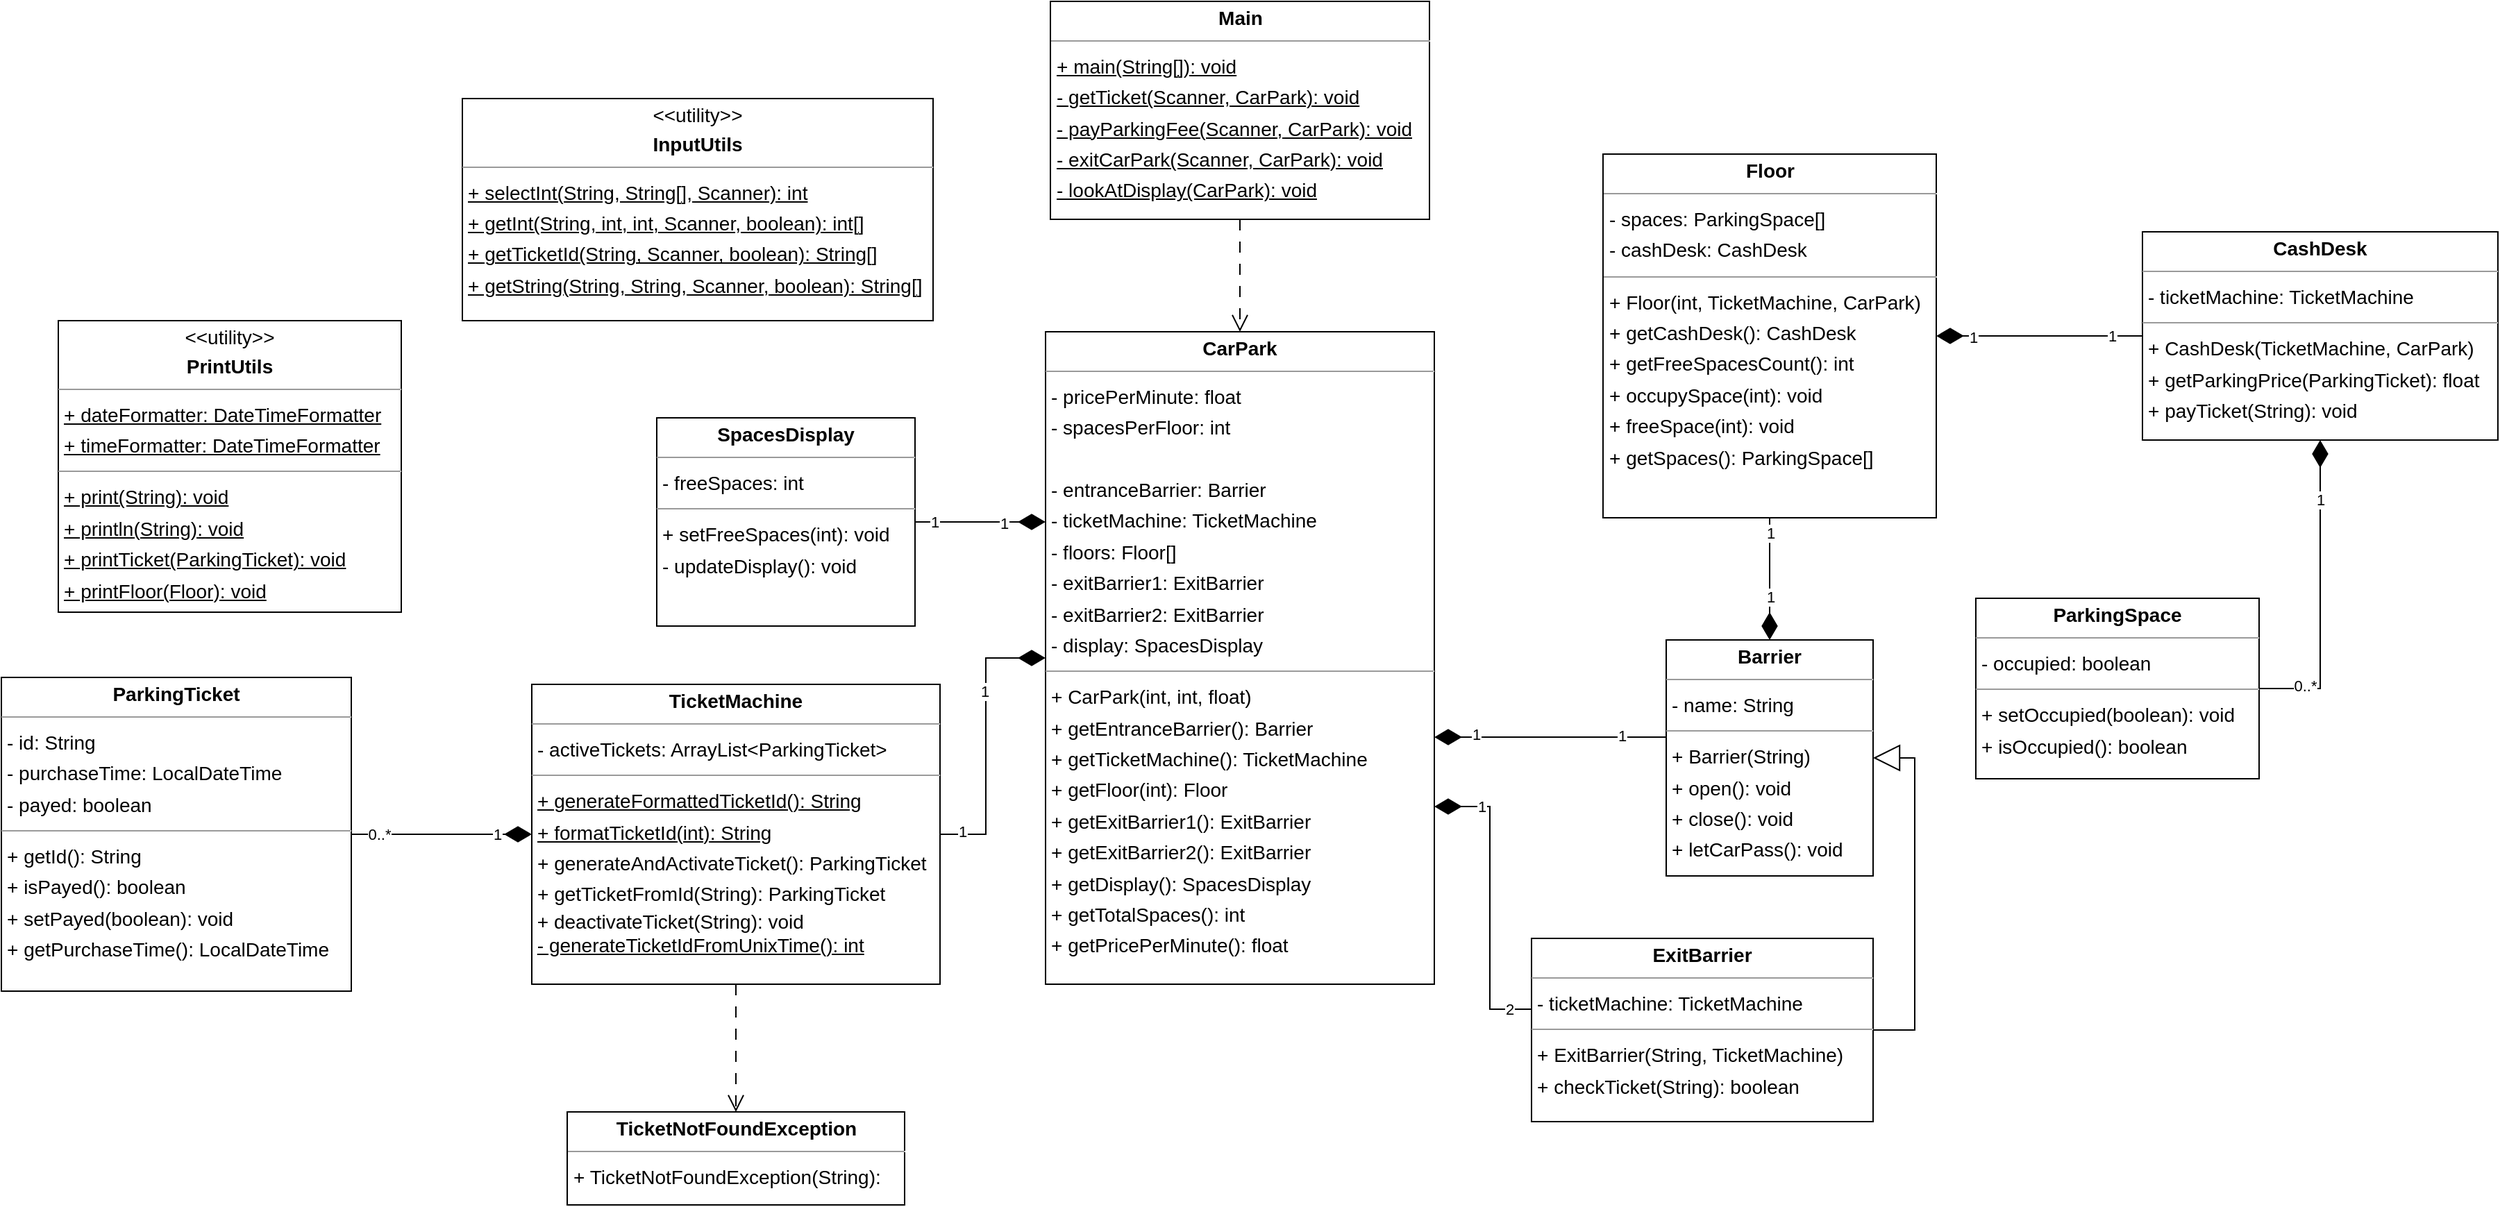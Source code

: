 <mxfile version="24.7.7">
  <diagram id="WN4tLgsPIc9OiVL17lst" name="Page-1">
    <mxGraphModel dx="5208" dy="-202" grid="1" gridSize="10" guides="1" tooltips="1" connect="1" arrows="1" fold="1" page="0" pageScale="1" pageWidth="1169" pageHeight="827" background="none" math="0" shadow="0">
      <root>
        <mxCell id="0" />
        <mxCell id="1" parent="0" />
        <mxCell id="eDhFl0skWlGEbIqsnFKC-6" style="edgeStyle=orthogonalEdgeStyle;rounded=0;orthogonalLoop=1;jettySize=auto;html=1;entryX=1;entryY=0.5;entryDx=0;entryDy=0;endArrow=none;endFill=0;startArrow=diamondThin;startFill=1;startSize=17;" parent="1" source="node8" target="node5" edge="1">
          <mxGeometry relative="1" as="geometry" />
        </mxCell>
        <mxCell id="fps_wv50eOaYFlaruQRv-3" value="1" style="edgeLabel;html=1;align=center;verticalAlign=middle;resizable=0;points=[];" parent="eDhFl0skWlGEbIqsnFKC-6" vertex="1" connectable="0">
          <mxGeometry x="0.703" y="-2" relative="1" as="geometry">
            <mxPoint x="-14" as="offset" />
          </mxGeometry>
        </mxCell>
        <mxCell id="fps_wv50eOaYFlaruQRv-4" value="1" style="edgeLabel;html=1;align=center;verticalAlign=middle;resizable=0;points=[];" parent="eDhFl0skWlGEbIqsnFKC-6" vertex="1" connectable="0">
          <mxGeometry x="-0.34" y="-1" relative="1" as="geometry">
            <mxPoint as="offset" />
          </mxGeometry>
        </mxCell>
        <mxCell id="eDhFl0skWlGEbIqsnFKC-8" style="edgeStyle=orthogonalEdgeStyle;rounded=0;orthogonalLoop=1;jettySize=auto;html=1;entryX=0;entryY=0.5;entryDx=0;entryDy=0;endArrow=none;endFill=0;startArrow=diamondThin;startFill=1;startSize=17;" parent="1" source="node8" target="node1" edge="1">
          <mxGeometry relative="1" as="geometry">
            <Array as="points">
              <mxPoint x="-1650" y="2410" />
              <mxPoint x="-1650" y="2556" />
            </Array>
          </mxGeometry>
        </mxCell>
        <mxCell id="eDhFl0skWlGEbIqsnFKC-12" value="1" style="edgeLabel;html=1;align=center;verticalAlign=middle;resizable=0;points=[];" parent="eDhFl0skWlGEbIqsnFKC-8" vertex="1" connectable="0">
          <mxGeometry x="-0.708" relative="1" as="geometry">
            <mxPoint as="offset" />
          </mxGeometry>
        </mxCell>
        <mxCell id="fps_wv50eOaYFlaruQRv-31" value="2" style="edgeLabel;html=1;align=center;verticalAlign=middle;resizable=0;points=[];" parent="eDhFl0skWlGEbIqsnFKC-8" vertex="1" connectable="0">
          <mxGeometry x="0.651" y="-2" relative="1" as="geometry">
            <mxPoint x="9" y="-2" as="offset" />
          </mxGeometry>
        </mxCell>
        <mxCell id="fps_wv50eOaYFlaruQRv-7" style="edgeStyle=orthogonalEdgeStyle;rounded=0;orthogonalLoop=1;jettySize=auto;html=1;entryX=0.5;entryY=1;entryDx=0;entryDy=0;endArrow=none;endFill=0;startArrow=diamondThin;startFill=1;startSize=17;" parent="1" source="node10" target="node11" edge="1">
          <mxGeometry relative="1" as="geometry" />
        </mxCell>
        <mxCell id="fps_wv50eOaYFlaruQRv-10" value="1" style="edgeLabel;html=1;align=center;verticalAlign=middle;resizable=0;points=[];" parent="fps_wv50eOaYFlaruQRv-7" vertex="1" connectable="0">
          <mxGeometry x="0.904" y="-1" relative="1" as="geometry">
            <mxPoint x="-1" y="7" as="offset" />
          </mxGeometry>
        </mxCell>
        <mxCell id="MH4GTBdyqmfmw-JcOHtO-2" value="1" style="edgeLabel;html=1;align=center;verticalAlign=middle;resizable=0;points=[];" vertex="1" connectable="0" parent="fps_wv50eOaYFlaruQRv-7">
          <mxGeometry x="-0.295" relative="1" as="geometry">
            <mxPoint as="offset" />
          </mxGeometry>
        </mxCell>
        <mxCell id="fps_wv50eOaYFlaruQRv-17" style="edgeStyle=orthogonalEdgeStyle;rounded=0;orthogonalLoop=1;jettySize=auto;html=1;endArrow=none;endFill=0;startArrow=diamondThin;startFill=1;startSize=17;" parent="1" source="node8" target="node4" edge="1">
          <mxGeometry relative="1" as="geometry">
            <Array as="points">
              <mxPoint x="-2000" y="2205" />
              <mxPoint x="-2000" y="2205" />
            </Array>
          </mxGeometry>
        </mxCell>
        <mxCell id="fps_wv50eOaYFlaruQRv-18" value="1" style="edgeLabel;html=1;align=center;verticalAlign=middle;resizable=0;points=[];" parent="fps_wv50eOaYFlaruQRv-17" vertex="1" connectable="0">
          <mxGeometry x="-0.357" y="1" relative="1" as="geometry">
            <mxPoint as="offset" />
          </mxGeometry>
        </mxCell>
        <mxCell id="fps_wv50eOaYFlaruQRv-19" value="1" style="edgeLabel;html=1;align=center;verticalAlign=middle;resizable=0;points=[];" parent="fps_wv50eOaYFlaruQRv-17" vertex="1" connectable="0">
          <mxGeometry x="0.712" relative="1" as="geometry">
            <mxPoint as="offset" />
          </mxGeometry>
        </mxCell>
        <mxCell id="node8" value="&lt;p style=&quot;margin:0px;margin-top:4px;text-align:center;&quot;&gt;&lt;b&gt;CarPark&lt;/b&gt;&lt;/p&gt;&lt;hr size=&quot;1&quot;&gt;&lt;p style=&quot;margin:0 0 0 4px;line-height:1.6;&quot;&gt;&lt;/p&gt;&lt;p style=&quot;margin:0 0 0 4px;line-height:1.6;&quot;&gt;- pricePerMinute: float&lt;/p&gt;&lt;p style=&quot;margin:0 0 0 4px;line-height:1.6;&quot;&gt;- spacesPerFloor: int&lt;/p&gt;&lt;p style=&quot;margin:0 0 0 4px;line-height:1.6;&quot;&gt;&lt;br&gt;&lt;/p&gt;&lt;p style=&quot;margin:0 0 0 4px;line-height:1.6;&quot;&gt;- entranceBarrier: Barrier&lt;/p&gt;&lt;p style=&quot;margin:0 0 0 4px;line-height:1.6;&quot;&gt;- ticketMachine: TicketMachine&lt;/p&gt;&lt;p style=&quot;margin:0 0 0 4px;line-height:1.6;&quot;&gt;- floors: Floor[]&lt;/p&gt;&lt;p style=&quot;margin:0 0 0 4px;line-height:1.6;&quot;&gt;- exitBarrier1: ExitBarrier&lt;/p&gt;&lt;p style=&quot;margin:0 0 0 4px;line-height:1.6;&quot;&gt;- exitBarrier2: ExitBarrier&lt;/p&gt;&lt;p style=&quot;margin:0 0 0 4px;line-height:1.6;&quot;&gt;- display: SpacesDisplay&lt;/p&gt;&lt;hr size=&quot;1&quot;&gt;&lt;p style=&quot;margin:0 0 0 4px;line-height:1.6;&quot;&gt;+ CarPark(int, int, float)&lt;/p&gt;&lt;p style=&quot;margin:0 0 0 4px;line-height:1.6;&quot;&gt;+ getEntranceBarrier(): Barrier&lt;/p&gt;&lt;p style=&quot;margin:0 0 0 4px;line-height:1.6;&quot;&gt;+ getTicketMachine(): TicketMachine&lt;/p&gt;&lt;p style=&quot;margin:0 0 0 4px;line-height:1.6;&quot;&gt;+ getFloor(int): Floor&lt;/p&gt;&lt;p style=&quot;margin:0 0 0 4px;line-height:1.6;&quot;&gt;+ getExitBarrier1(): ExitBarrier&lt;/p&gt;&lt;p style=&quot;margin:0 0 0 4px;line-height:1.6;&quot;&gt;+ getExitBarrier2(): ExitBarrier&lt;/p&gt;&lt;p style=&quot;margin:0 0 0 4px;line-height:1.6;&quot;&gt;+ getDisplay(): SpacesDisplay&lt;/p&gt;&lt;p style=&quot;margin:0 0 0 4px;line-height:1.6;&quot;&gt;+ getTotalSpaces(): int&lt;/p&gt;&lt;p style=&quot;margin:0 0 0 4px;line-height:1.6;&quot;&gt;+ getPricePerMinute(): float&lt;/p&gt;" style="verticalAlign=top;align=left;overflow=fill;fontSize=14;fontFamily=Helvetica;html=1;rounded=0;shadow=0;comic=0;labelBackgroundColor=none;strokeWidth=1;" parent="1" vertex="1">
          <mxGeometry x="-1970" y="2068" width="280" height="470" as="geometry" />
        </mxCell>
        <mxCell id="MpRvDz_S4he8FaEKzWim-2" style="edgeStyle=orthogonalEdgeStyle;rounded=0;orthogonalLoop=1;jettySize=auto;html=1;entryX=1;entryY=0.5;entryDx=0;entryDy=0;endArrow=block;endFill=0;endSize=17;exitX=1;exitY=0.5;exitDx=0;exitDy=0;" parent="1" source="node1" target="node10" edge="1">
          <mxGeometry relative="1" as="geometry" />
        </mxCell>
        <mxCell id="node1" value="&lt;p style=&quot;margin:0px;margin-top:4px;text-align:center;&quot;&gt;&lt;b&gt;ExitBarrier&lt;/b&gt;&lt;/p&gt;&lt;hr size=&quot;1&quot;&gt;&lt;p style=&quot;margin:0 0 0 4px;line-height:1.6;&quot;&gt;&lt;/p&gt;&lt;p style=&quot;margin:0 0 0 4px;line-height:1.6;&quot;&gt;- ticketMachine: TicketMachine&lt;/p&gt;&lt;hr size=&quot;1&quot;&gt;&lt;p style=&quot;margin:0 0 0 4px;line-height:1.6;&quot;&gt;+ ExitBarrier(String, TicketMachine)&lt;/p&gt;&lt;p style=&quot;margin:0 0 0 4px;line-height:1.6;&quot;&gt;+ checkTicket(String): boolean&lt;/p&gt;" style="verticalAlign=top;align=left;overflow=fill;fontSize=14;fontFamily=Helvetica;html=1;rounded=0;shadow=0;comic=0;labelBackgroundColor=none;strokeWidth=1;" parent="1" vertex="1">
          <mxGeometry x="-1620" y="2505" width="246" height="132" as="geometry" />
        </mxCell>
        <mxCell id="MpRvDz_S4he8FaEKzWim-3" style="edgeStyle=orthogonalEdgeStyle;rounded=0;orthogonalLoop=1;jettySize=auto;html=1;entryX=1;entryY=0.5;entryDx=0;entryDy=0;startArrow=diamondThin;startFill=1;startSize=17;endArrow=none;endFill=0;" parent="1" source="node9" target="node12" edge="1">
          <mxGeometry relative="1" as="geometry" />
        </mxCell>
        <mxCell id="MpRvDz_S4he8FaEKzWim-5" value="0..*" style="edgeLabel;html=1;align=center;verticalAlign=middle;resizable=0;points=[];" parent="MpRvDz_S4he8FaEKzWim-3" vertex="1" connectable="0">
          <mxGeometry x="0.71" y="-1" relative="1" as="geometry">
            <mxPoint y="-1" as="offset" />
          </mxGeometry>
        </mxCell>
        <mxCell id="fps_wv50eOaYFlaruQRv-30" value="1" style="edgeLabel;html=1;align=center;verticalAlign=middle;resizable=0;points=[];" parent="MpRvDz_S4he8FaEKzWim-3" vertex="1" connectable="0">
          <mxGeometry x="-0.617" relative="1" as="geometry">
            <mxPoint as="offset" />
          </mxGeometry>
        </mxCell>
        <mxCell id="node11" value="&lt;p style=&quot;margin:0px;margin-top:4px;text-align:center;&quot;&gt;&lt;b&gt;Floor&lt;/b&gt;&lt;/p&gt;&lt;hr size=&quot;1&quot;&gt;&lt;p style=&quot;margin:0 0 0 4px;line-height:1.6;&quot;&gt;- spaces: ParkingSpace[]&lt;br&gt;- cashDesk: CashDesk&lt;/p&gt;&lt;hr size=&quot;1&quot;&gt;&lt;p style=&quot;margin:0 0 0 4px;line-height:1.6;&quot;&gt;+ Floor(int, TicketMachine, CarPark)&lt;br&gt;&lt;/p&gt;&lt;p style=&quot;margin:0 0 0 4px;line-height:1.6;&quot;&gt;+ getCashDesk(): CashDesk&lt;br&gt;+ getFreeSpacesCount(): int&lt;br&gt;+ occupySpace(int): void&lt;br&gt;+ freeSpace(int): void&lt;br&gt;+ getSpaces(): ParkingSpace[]&lt;/p&gt;" style="verticalAlign=top;align=left;overflow=fill;fontSize=14;fontFamily=Helvetica;html=1;rounded=0;shadow=0;comic=0;labelBackgroundColor=none;strokeWidth=1;" parent="1" vertex="1">
          <mxGeometry x="-1568.5" y="1940" width="240" height="262" as="geometry" />
        </mxCell>
        <mxCell id="node7" value="&lt;p style=&quot;margin:0px;margin-top:4px;text-align:center;&quot;&gt;&amp;lt;&amp;lt;utility&amp;gt;&amp;gt;&lt;/p&gt;&lt;p style=&quot;margin:0px;margin-top:4px;text-align:center;&quot;&gt;&lt;b&gt;InputUtils&lt;/b&gt;&lt;/p&gt;&lt;hr size=&quot;1&quot;&gt;&lt;p style=&quot;margin:0 0 0 4px;line-height:1.6;&quot;&gt;&lt;u&gt;+ selectInt(String, String[], Scanner): int&lt;/u&gt;&lt;/p&gt;&lt;p style=&quot;margin:0 0 0 4px;line-height:1.6;&quot;&gt;&lt;u&gt;+ getInt(String, int, int, Scanner, boolean): int[]&lt;br&gt;&lt;/u&gt;&lt;/p&gt;&lt;p style=&quot;margin:0 0 0 4px;line-height:1.6;&quot;&gt;&lt;u&gt;+ getTicketId(String, Scanner, boolean): String[]&lt;br&gt;+ getString(String, String, Scanner, boolean): String[]&lt;/u&gt;&lt;br&gt;&lt;/p&gt;" style="verticalAlign=top;align=left;overflow=fill;fontSize=14;fontFamily=Helvetica;html=1;rounded=0;shadow=0;comic=0;labelBackgroundColor=none;strokeWidth=1;" parent="1" vertex="1">
          <mxGeometry x="-2390" y="1900" width="339" height="160" as="geometry" />
        </mxCell>
        <mxCell id="fps_wv50eOaYFlaruQRv-13" style="edgeStyle=orthogonalEdgeStyle;rounded=0;orthogonalLoop=1;jettySize=auto;html=1;endArrow=open;endFill=0;endSize=10;dashed=1;dashPattern=8 8;" parent="1" source="node0" target="node8" edge="1">
          <mxGeometry relative="1" as="geometry" />
        </mxCell>
        <mxCell id="node0" value="&lt;p style=&quot;margin:0px;margin-top:4px;text-align:center;&quot;&gt;&lt;b&gt;Main&lt;/b&gt;&lt;/p&gt;&lt;hr size=&quot;1&quot;&gt;&lt;p style=&quot;margin:0 0 0 4px;line-height:1.6;&quot;&gt;&lt;u&gt;+ main(String[]): void&lt;br&gt;&lt;/u&gt;&lt;/p&gt;&lt;p style=&quot;margin:0 0 0 4px;line-height:1.6;&quot;&gt;&lt;u&gt;- getTicket(Scanner, CarPark): void&lt;br&gt;&lt;/u&gt;&lt;/p&gt;&lt;p style=&quot;margin:0 0 0 4px;line-height:1.6;&quot;&gt;&lt;u&gt;- payParkingFee(Scanner, CarPark): void&lt;br&gt;- exitCarPark(Scanner, CarPark): void&lt;/u&gt;&lt;/p&gt;&lt;p style=&quot;margin:0 0 0 4px;line-height:1.6;&quot;&gt;&lt;u&gt;- lookAtDisplay(CarPark): void&lt;/u&gt;&lt;br&gt;&lt;/p&gt;" style="verticalAlign=top;align=left;overflow=fill;fontSize=14;fontFamily=Helvetica;html=1;rounded=0;shadow=0;comic=0;labelBackgroundColor=none;strokeWidth=1;" parent="1" vertex="1">
          <mxGeometry x="-1966.5" y="1830" width="273" height="157" as="geometry" />
        </mxCell>
        <mxCell id="node12" value="&lt;p style=&quot;margin:0px;margin-top:4px;text-align:center;&quot;&gt;&lt;b&gt;ParkingSpace&lt;/b&gt;&lt;/p&gt;&lt;hr size=&quot;1&quot;&gt;&lt;p style=&quot;margin:0 0 0 4px;line-height:1.6;&quot;&gt;&lt;/p&gt;&lt;p style=&quot;margin:0 0 0 4px;line-height:1.6;&quot;&gt;- occupied: boolean&lt;/p&gt;&lt;hr size=&quot;1&quot;&gt;&lt;p style=&quot;margin:0 0 0 4px;line-height:1.6;&quot;&gt;+ setOccupied(boolean): void&lt;br&gt;+ isOccupied(): boolean&lt;/p&gt;" style="verticalAlign=top;align=left;overflow=fill;fontSize=14;fontFamily=Helvetica;html=1;rounded=0;shadow=0;comic=0;labelBackgroundColor=none;strokeWidth=1;" parent="1" vertex="1">
          <mxGeometry x="-1300" y="2260" width="204" height="130" as="geometry" />
        </mxCell>
        <mxCell id="node6" value="&lt;p style=&quot;margin:0px;margin-top:4px;text-align:center;&quot;&gt;&lt;b&gt;ParkingTicket&lt;/b&gt;&lt;/p&gt;&lt;hr size=&quot;1&quot;&gt;&lt;p style=&quot;margin:0 0 0 4px;line-height:1.6;&quot;&gt;&lt;/p&gt;&lt;p style=&quot;margin:0 0 0 4px;line-height:1.6;&quot;&gt;- id: String&lt;br&gt;- purchaseTime: LocalDateTime&lt;br&gt;- payed: boolean&lt;/p&gt;&lt;hr size=&quot;1&quot;&gt;&lt;p style=&quot;margin:0 0 0 4px;line-height:1.6;&quot;&gt;+ getId(): String&lt;/p&gt;&lt;p style=&quot;margin:0 0 0 4px;line-height:1.6;&quot;&gt;+ isPayed(): boolean&lt;br&gt;+ setPayed(boolean): void&lt;br&gt;+ getPurchaseTime(): LocalDateTime&lt;br&gt;&lt;/p&gt;" style="verticalAlign=top;align=left;overflow=fill;fontSize=14;fontFamily=Helvetica;html=1;rounded=0;shadow=0;comic=0;labelBackgroundColor=none;strokeWidth=1;" parent="1" vertex="1">
          <mxGeometry x="-2722" y="2317" width="252" height="226" as="geometry" />
        </mxCell>
        <mxCell id="node3" value="&lt;p style=&quot;margin:0px;margin-top:4px;text-align:center;&quot;&gt;&amp;lt;&amp;lt;utility&amp;gt;&amp;gt;&lt;/p&gt;&lt;p style=&quot;margin:0px;margin-top:4px;text-align:center;&quot;&gt;&lt;b&gt;PrintUtils&lt;/b&gt;&lt;/p&gt;&lt;hr size=&quot;1&quot;&gt;&lt;p style=&quot;margin:0 0 0 4px;line-height:1.6;&quot;&gt;&lt;/p&gt;&lt;p style=&quot;margin:0 0 0 4px;line-height:1.6;&quot;&gt;&lt;u&gt;+ dateFormatter: DateTimeFormatter&lt;br&gt;+ timeFormatter: DateTimeFormatter&lt;/u&gt;&lt;/p&gt;&lt;hr size=&quot;1&quot;&gt;&lt;p style=&quot;margin:0 0 0 4px;line-height:1.6;&quot;&gt;&lt;u&gt;+ print(String): void&lt;br&gt;+ println(String): void&lt;br&gt;+ printTicket(ParkingTicket): void&lt;br&gt;+ printFloor(Floor): void&lt;br&gt;+ printBorderedString(String): void&lt;/u&gt;&lt;/p&gt;" style="verticalAlign=top;align=left;overflow=fill;fontSize=14;fontFamily=Helvetica;html=1;rounded=0;shadow=0;comic=0;labelBackgroundColor=none;strokeWidth=1;" parent="1" vertex="1">
          <mxGeometry x="-2681" y="2060" width="247" height="210" as="geometry" />
        </mxCell>
        <mxCell id="eDhFl0skWlGEbIqsnFKC-3" style="edgeStyle=orthogonalEdgeStyle;rounded=0;orthogonalLoop=1;jettySize=auto;html=1;startArrow=diamondThin;startFill=1;endArrow=none;endFill=0;startSize=17;entryX=1;entryY=0.5;entryDx=0;entryDy=0;" parent="1" source="node5" target="node6" edge="1">
          <mxGeometry relative="1" as="geometry" />
        </mxCell>
        <mxCell id="eDhFl0skWlGEbIqsnFKC-4" value="1" style="edgeLabel;html=1;align=center;verticalAlign=middle;resizable=0;points=[];" parent="eDhFl0skWlGEbIqsnFKC-3" vertex="1" connectable="0">
          <mxGeometry x="-0.612" relative="1" as="geometry">
            <mxPoint as="offset" />
          </mxGeometry>
        </mxCell>
        <mxCell id="eDhFl0skWlGEbIqsnFKC-5" value="0..*" style="edgeLabel;html=1;align=center;verticalAlign=middle;resizable=0;points=[];" parent="eDhFl0skWlGEbIqsnFKC-3" vertex="1" connectable="0">
          <mxGeometry x="0.699" relative="1" as="geometry">
            <mxPoint as="offset" />
          </mxGeometry>
        </mxCell>
        <mxCell id="fps_wv50eOaYFlaruQRv-32" style="edgeStyle=orthogonalEdgeStyle;rounded=0;orthogonalLoop=1;jettySize=auto;html=1;entryX=0.5;entryY=0;entryDx=0;entryDy=0;endArrow=open;endFill=0;endSize=10;dashed=1;dashPattern=8 8;" parent="1" source="node5" target="node2" edge="1">
          <mxGeometry relative="1" as="geometry" />
        </mxCell>
        <mxCell id="node5" value="&lt;p style=&quot;margin:0px;margin-top:4px;text-align:center;&quot;&gt;&lt;b&gt;TicketMachine&lt;/b&gt;&lt;/p&gt;&lt;hr size=&quot;1&quot;&gt;&lt;p style=&quot;margin:0 0 0 4px;line-height:1.6;&quot;&gt;&lt;/p&gt;&lt;p style=&quot;margin:0 0 0 4px;line-height:1.6;&quot;&gt;- activeTickets: ArrayList&amp;lt;ParkingTicket&amp;gt;&lt;/p&gt;&lt;hr size=&quot;1&quot;&gt;&lt;p style=&quot;margin:0 0 0 4px;line-height:1.6;&quot;&gt;&lt;u&gt;+ generateFormattedTicketId(): String&lt;/u&gt;&lt;/p&gt;&lt;p style=&quot;margin:0 0 0 4px;line-height:1.6;&quot;&gt;&lt;u&gt;+ formatTicketId(int): String&lt;/u&gt;&lt;br&gt;+ generateAndActivateTicket(): ParkingTicket&lt;br&gt;+ getTicketFromId(String): ParkingTicket&lt;/p&gt;&amp;nbsp;+ deactivateTicket(String): void&lt;div&gt;&amp;nbsp;&lt;u&gt;- generateTicketIdFromUnixTime(): int&lt;/u&gt;&lt;/div&gt;" style="verticalAlign=top;align=left;overflow=fill;fontSize=14;fontFamily=Helvetica;html=1;rounded=0;shadow=0;comic=0;labelBackgroundColor=none;strokeWidth=1;" parent="1" vertex="1">
          <mxGeometry x="-2340" y="2322" width="294" height="216" as="geometry" />
        </mxCell>
        <mxCell id="node2" value="&lt;p style=&quot;margin:0px;margin-top:4px;text-align:center;&quot;&gt;&lt;b&gt;TicketNotFoundException&lt;/b&gt;&lt;/p&gt;&lt;hr size=&quot;1&quot;/&gt;&lt;p style=&quot;margin:0 0 0 4px;line-height:1.6;&quot;&gt;+ TicketNotFoundException(String): &lt;/p&gt;" style="verticalAlign=top;align=left;overflow=fill;fontSize=14;fontFamily=Helvetica;html=1;rounded=0;shadow=0;comic=0;labelBackgroundColor=none;strokeWidth=1;" parent="1" vertex="1">
          <mxGeometry x="-2314.5" y="2630" width="243" height="67" as="geometry" />
        </mxCell>
        <mxCell id="node4" value="&lt;p style=&quot;margin:0px;margin-top:4px;text-align:center;&quot;&gt;&lt;b&gt;SpacesDisplay&lt;/b&gt;&lt;/p&gt;&lt;hr size=&quot;1&quot;&gt;&lt;p style=&quot;margin:0 0 0 4px;line-height:1.6;&quot;&gt;&lt;/p&gt;&lt;p style=&quot;margin:0 0 0 4px;line-height:1.6;&quot;&gt;- freeSpaces: int&lt;/p&gt;&lt;hr size=&quot;1&quot;&gt;&lt;p style=&quot;margin:0 0 0 4px;line-height:1.6;&quot;&gt;&lt;span style=&quot;background-color: initial;&quot;&gt;+ setFreeSpaces(int): void&lt;/span&gt;&lt;br&gt;&lt;/p&gt;&lt;p style=&quot;margin:0 0 0 4px;line-height:1.6;&quot;&gt;- updateDisplay(): void&lt;/p&gt;" style="verticalAlign=top;align=left;overflow=fill;fontSize=14;fontFamily=Helvetica;html=1;rounded=0;shadow=0;comic=0;labelBackgroundColor=none;strokeWidth=1;" parent="1" vertex="1">
          <mxGeometry x="-2250" y="2130" width="186" height="150" as="geometry" />
        </mxCell>
        <mxCell id="fps_wv50eOaYFlaruQRv-20" value="" style="edgeStyle=orthogonalEdgeStyle;rounded=0;orthogonalLoop=1;jettySize=auto;html=1;entryX=0;entryY=0.5;entryDx=0;entryDy=0;endArrow=none;endFill=0;startArrow=diamondThin;startFill=1;startSize=17;" parent="1" source="node8" target="node10" edge="1">
          <mxGeometry relative="1" as="geometry">
            <mxPoint x="-1690" y="2303" as="sourcePoint" />
            <mxPoint x="-1120" y="1562" as="targetPoint" />
            <Array as="points">
              <mxPoint x="-1400" y="2360" />
            </Array>
          </mxGeometry>
        </mxCell>
        <mxCell id="fps_wv50eOaYFlaruQRv-21" value="1" style="edgeLabel;html=1;align=center;verticalAlign=middle;resizable=0;points=[];" parent="fps_wv50eOaYFlaruQRv-20" vertex="1" connectable="0">
          <mxGeometry x="-0.748" y="2" relative="1" as="geometry">
            <mxPoint x="-24" as="offset" />
          </mxGeometry>
        </mxCell>
        <mxCell id="fps_wv50eOaYFlaruQRv-26" value="1" style="edgeLabel;html=1;align=center;verticalAlign=middle;resizable=0;points=[];" parent="fps_wv50eOaYFlaruQRv-20" vertex="1" connectable="0">
          <mxGeometry x="0.863" y="2" relative="1" as="geometry">
            <mxPoint x="-14" as="offset" />
          </mxGeometry>
        </mxCell>
        <mxCell id="MH4GTBdyqmfmw-JcOHtO-1" value="1" style="edgeLabel;html=1;align=center;verticalAlign=middle;resizable=0;points=[];" vertex="1" connectable="0" parent="fps_wv50eOaYFlaruQRv-20">
          <mxGeometry x="-0.37" y="1" relative="1" as="geometry">
            <mxPoint as="offset" />
          </mxGeometry>
        </mxCell>
        <mxCell id="node10" value="&lt;p style=&quot;margin:0px;margin-top:4px;text-align:center;&quot;&gt;&lt;b&gt;Barrier&lt;/b&gt;&lt;/p&gt;&lt;hr size=&quot;1&quot;&gt;&lt;p style=&quot;margin:0 0 0 4px;line-height:1.6;&quot;&gt;- name: String&lt;/p&gt;&lt;hr size=&quot;1&quot;&gt;&lt;p style=&quot;margin:0 0 0 4px;line-height:1.6;&quot;&gt;+ Barrier(String)&lt;br&gt;&lt;/p&gt;&lt;p style=&quot;margin:0 0 0 4px;line-height:1.6;&quot;&gt;+ open(): void&lt;br&gt;+ close(): void&lt;br&gt;+ letCarPass(): void&lt;/p&gt;" style="verticalAlign=top;align=left;overflow=fill;fontSize=14;fontFamily=Helvetica;html=1;rounded=0;shadow=0;comic=0;labelBackgroundColor=none;strokeWidth=1;" parent="1" vertex="1">
          <mxGeometry x="-1523" y="2290" width="149" height="170" as="geometry" />
        </mxCell>
        <mxCell id="fps_wv50eOaYFlaruQRv-23" value="" style="edgeStyle=orthogonalEdgeStyle;rounded=0;orthogonalLoop=1;jettySize=auto;html=1;entryX=0;entryY=0.5;entryDx=0;entryDy=0;startArrow=diamondThin;startFill=1;startSize=17;endArrow=none;endFill=0;" parent="1" source="node11" target="node9" edge="1">
          <mxGeometry relative="1" as="geometry">
            <mxPoint x="-1240" y="1431" as="sourcePoint" />
            <mxPoint x="-2150" y="1555" as="targetPoint" />
          </mxGeometry>
        </mxCell>
        <mxCell id="fps_wv50eOaYFlaruQRv-24" value="1" style="edgeLabel;html=1;align=center;verticalAlign=middle;resizable=0;points=[];" parent="fps_wv50eOaYFlaruQRv-23" vertex="1" connectable="0">
          <mxGeometry x="-0.641" y="-3" relative="1" as="geometry">
            <mxPoint y="-2" as="offset" />
          </mxGeometry>
        </mxCell>
        <mxCell id="fps_wv50eOaYFlaruQRv-27" value="1" style="edgeLabel;html=1;align=center;verticalAlign=middle;resizable=0;points=[];" parent="fps_wv50eOaYFlaruQRv-23" vertex="1" connectable="0">
          <mxGeometry x="0.698" relative="1" as="geometry">
            <mxPoint as="offset" />
          </mxGeometry>
        </mxCell>
        <mxCell id="node9" value="&lt;p style=&quot;margin:0px;margin-top:4px;text-align:center;&quot;&gt;&lt;b&gt;CashDesk&lt;/b&gt;&lt;/p&gt;&lt;hr size=&quot;1&quot;&gt;&lt;p style=&quot;margin:0 0 0 4px;line-height:1.6;&quot;&gt;&lt;/p&gt;&lt;p style=&quot;margin:0 0 0 4px;line-height:1.6;&quot;&gt;- ticketMachine: TicketMachine&lt;/p&gt;&lt;hr size=&quot;1&quot;&gt;&lt;p style=&quot;margin:0 0 0 4px;line-height:1.6;&quot;&gt;+ CashDesk(TicketMachine, CarPark)&lt;/p&gt;&lt;p style=&quot;margin:0 0 0 4px;line-height:1.6;&quot;&gt;+ getParkingPrice(ParkingTicket): float&lt;br&gt;+ payTicket(String): void&lt;/p&gt;" style="verticalAlign=top;align=left;overflow=fill;fontSize=14;fontFamily=Helvetica;html=1;rounded=0;shadow=0;comic=0;labelBackgroundColor=none;strokeWidth=1;" parent="1" vertex="1">
          <mxGeometry x="-1180" y="1996" width="256" height="150" as="geometry" />
        </mxCell>
      </root>
    </mxGraphModel>
  </diagram>
</mxfile>
